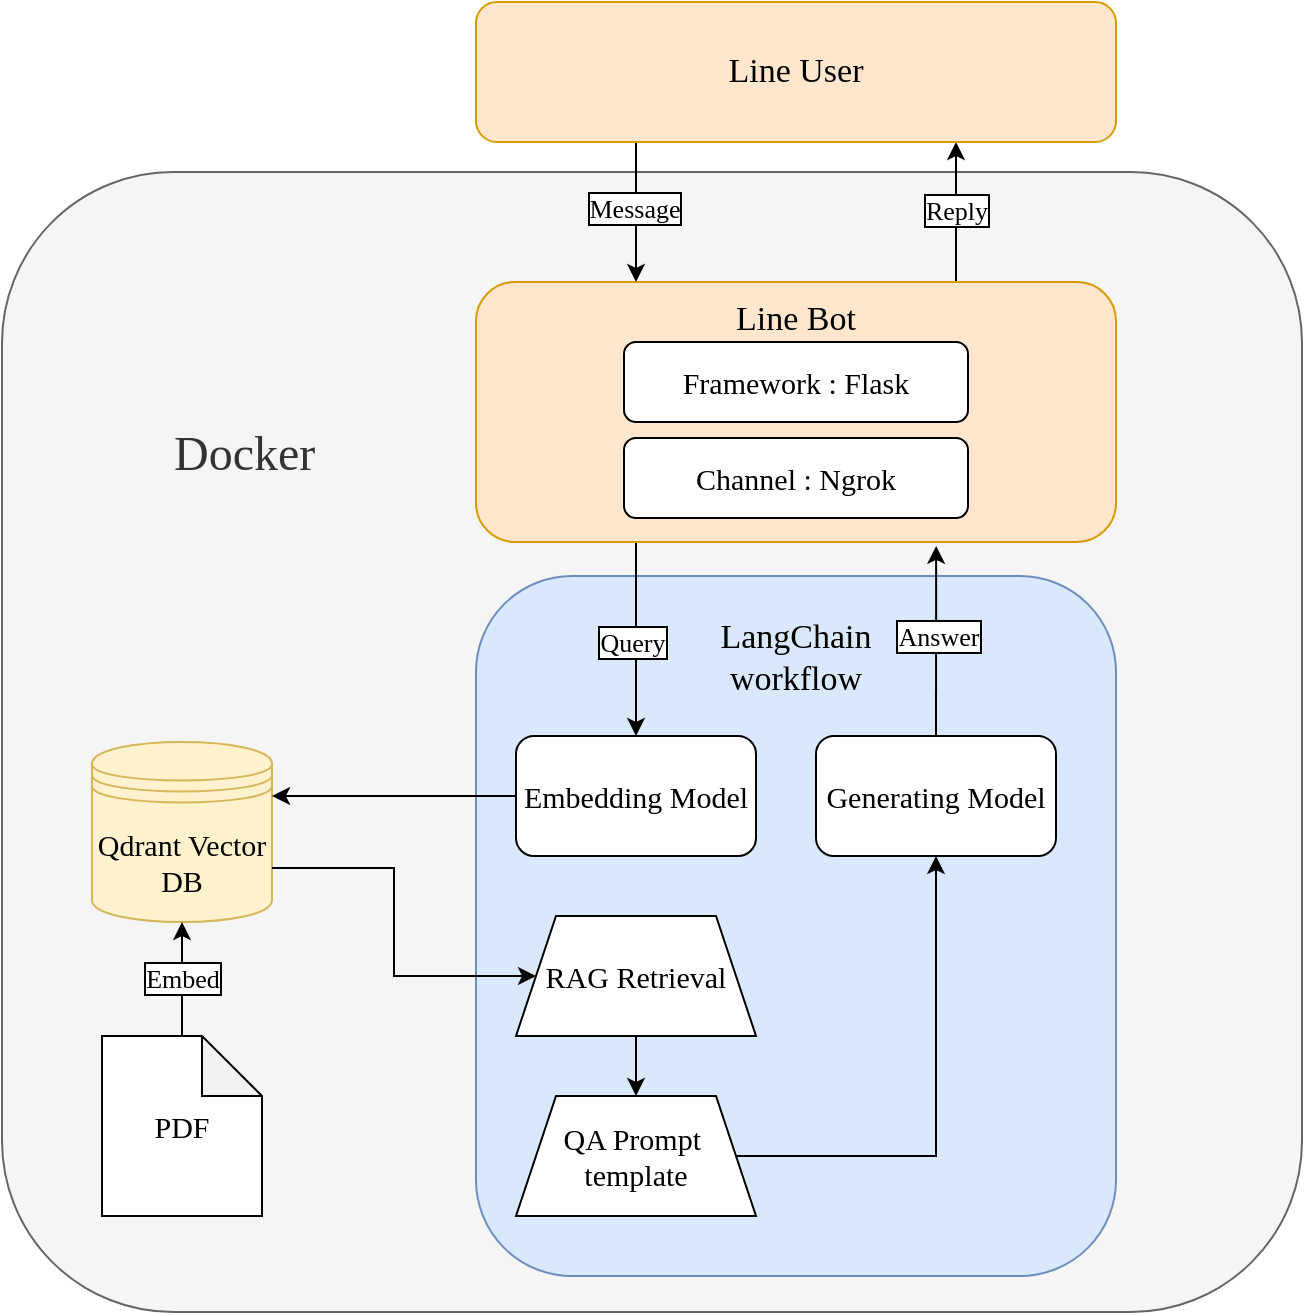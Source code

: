 <mxfile>
    <diagram id="A0h8bd-wMndcBcNJOBjC" name="Page-1">
        <mxGraphModel dx="746" dy="499" grid="1" gridSize="10" guides="1" tooltips="1" connect="1" arrows="1" fold="1" page="1" pageScale="1" pageWidth="850" pageHeight="1100" math="0" shadow="0">
            <root>
                <mxCell id="0"/>
                <mxCell id="1" parent="0"/>
                <mxCell id="52" value="&lt;font face=&quot;Times New Roman&quot; style=&quot;font-size: 24px;&quot;&gt;&amp;nbsp; &amp;nbsp; &amp;nbsp; &amp;nbsp; &amp;nbsp; &amp;nbsp; &amp;nbsp; Docker&lt;/font&gt;&lt;div&gt;&lt;font face=&quot;Times New Roman&quot; style=&quot;font-size: 24px;&quot;&gt;&lt;br&gt;&lt;/font&gt;&lt;/div&gt;&lt;div&gt;&lt;font face=&quot;Times New Roman&quot; style=&quot;font-size: 24px;&quot;&gt;&lt;br&gt;&lt;/font&gt;&lt;/div&gt;&lt;div&gt;&lt;font face=&quot;Times New Roman&quot; style=&quot;font-size: 24px;&quot;&gt;&lt;br&gt;&lt;/font&gt;&lt;/div&gt;&lt;div&gt;&lt;font face=&quot;Times New Roman&quot; style=&quot;font-size: 24px;&quot;&gt;&lt;br&gt;&lt;/font&gt;&lt;/div&gt;&lt;div&gt;&lt;font face=&quot;Times New Roman&quot; style=&quot;font-size: 24px;&quot;&gt;&lt;br&gt;&lt;/font&gt;&lt;/div&gt;&lt;div&gt;&lt;font face=&quot;Times New Roman&quot; style=&quot;font-size: 24px;&quot;&gt;&lt;br&gt;&lt;/font&gt;&lt;/div&gt;&lt;div&gt;&lt;font face=&quot;Times New Roman&quot; style=&quot;font-size: 24px;&quot;&gt;&lt;br&gt;&lt;/font&gt;&lt;/div&gt;&lt;div&gt;&lt;font face=&quot;Times New Roman&quot; style=&quot;font-size: 24px;&quot;&gt;&lt;br&gt;&lt;/font&gt;&lt;/div&gt;&lt;div&gt;&lt;font face=&quot;Times New Roman&quot; style=&quot;font-size: 24px;&quot;&gt;&lt;br&gt;&lt;/font&gt;&lt;/div&gt;&lt;div&gt;&lt;font face=&quot;Times New Roman&quot; style=&quot;font-size: 24px;&quot;&gt;&lt;br&gt;&lt;/font&gt;&lt;/div&gt;" style="rounded=1;whiteSpace=wrap;html=1;fillColor=#f5f5f5;fontColor=#333333;strokeColor=#666666;align=left;" vertex="1" parent="1">
                    <mxGeometry x="150" y="105" width="650" height="570" as="geometry"/>
                </mxCell>
                <mxCell id="33" value="&lt;font style=&quot;&quot;&gt;&lt;font style=&quot;font-size: 15px;&quot; face=&quot;Times New Roman&quot;&gt;Qdrant Vector DB&lt;/font&gt;&lt;br&gt;&lt;/font&gt;" style="shape=datastore;fillStyle=auto;fillColor=#fff2cc;strokeColor=#d6b656;fontColor=default;labelBorderColor=none;textShadow=0;labelBackgroundColor=none;whiteSpace=wrap;html=1;" parent="1" vertex="1">
                    <mxGeometry x="195" y="390" width="90" height="90" as="geometry"/>
                </mxCell>
                <mxCell id="43" style="edgeStyle=none;html=1;exitX=0.5;exitY=0;exitDx=0;exitDy=0;exitPerimeter=0;entryX=0.5;entryY=1;entryDx=0;entryDy=0;" parent="1" source="3" target="33" edge="1">
                    <mxGeometry relative="1" as="geometry"/>
                </mxCell>
                <mxCell id="48" value="&lt;font style=&quot;font-size: 13px;&quot; face=&quot;Times New Roman&quot;&gt;Embed&lt;/font&gt;" style="edgeLabel;html=1;align=center;verticalAlign=middle;resizable=0;points=[];labelBorderColor=default;" parent="43" vertex="1" connectable="0">
                    <mxGeometry x="0.016" relative="1" as="geometry">
                        <mxPoint as="offset"/>
                    </mxGeometry>
                </mxCell>
                <mxCell id="3" value="&lt;font face=&quot;Times New Roman&quot; style=&quot;font-size: 15px;&quot;&gt;PDF&lt;/font&gt;" style="shape=note;whiteSpace=wrap;html=1;backgroundOutline=1;darkOpacity=0.05;" parent="1" vertex="1">
                    <mxGeometry x="200" y="537" width="80" height="90" as="geometry"/>
                </mxCell>
                <mxCell id="6" value="&lt;div style=&quot;&quot;&gt;&lt;span style=&quot;background-color: transparent;&quot;&gt;&lt;font face=&quot;Times New Roman&quot; style=&quot;font-size: 17px;&quot;&gt;LangChain&lt;/font&gt;&lt;/span&gt;&lt;/div&gt;&lt;div style=&quot;&quot;&gt;&lt;span style=&quot;background-color: transparent;&quot;&gt;&lt;font face=&quot;Times New Roman&quot; style=&quot;font-size: 17px;&quot;&gt;workflow&lt;/font&gt;&lt;/span&gt;&lt;/div&gt;&lt;div style=&quot;&quot;&gt;&lt;span style=&quot;background-color: transparent;&quot;&gt;&lt;font face=&quot;Times New Roman&quot; style=&quot;font-size: 17px;&quot;&gt;&lt;br&gt;&lt;/font&gt;&lt;/span&gt;&lt;/div&gt;&lt;div style=&quot;&quot;&gt;&lt;span style=&quot;background-color: transparent;&quot;&gt;&lt;font face=&quot;Times New Roman&quot; style=&quot;font-size: 17px;&quot;&gt;&lt;br&gt;&lt;/font&gt;&lt;/span&gt;&lt;/div&gt;&lt;div style=&quot;&quot;&gt;&lt;span style=&quot;background-color: transparent;&quot;&gt;&lt;font face=&quot;Times New Roman&quot; style=&quot;font-size: 17px;&quot;&gt;&lt;br&gt;&lt;/font&gt;&lt;/span&gt;&lt;/div&gt;&lt;div style=&quot;&quot;&gt;&lt;span style=&quot;background-color: transparent;&quot;&gt;&lt;font face=&quot;Times New Roman&quot; style=&quot;font-size: 17px;&quot;&gt;&lt;br&gt;&lt;/font&gt;&lt;/span&gt;&lt;/div&gt;&lt;div style=&quot;&quot;&gt;&lt;span style=&quot;background-color: transparent;&quot;&gt;&lt;font face=&quot;Times New Roman&quot; style=&quot;font-size: 17px;&quot;&gt;&lt;br&gt;&lt;/font&gt;&lt;/span&gt;&lt;/div&gt;&lt;div style=&quot;&quot;&gt;&lt;span style=&quot;background-color: transparent;&quot;&gt;&lt;font face=&quot;Times New Roman&quot; style=&quot;font-size: 17px;&quot;&gt;&lt;br&gt;&lt;/font&gt;&lt;/span&gt;&lt;/div&gt;&lt;div style=&quot;&quot;&gt;&lt;span style=&quot;background-color: transparent;&quot;&gt;&lt;font face=&quot;Times New Roman&quot; style=&quot;font-size: 17px;&quot;&gt;&lt;br&gt;&lt;/font&gt;&lt;/span&gt;&lt;/div&gt;&lt;div style=&quot;&quot;&gt;&lt;span style=&quot;background-color: transparent;&quot;&gt;&lt;font face=&quot;Times New Roman&quot; style=&quot;font-size: 17px;&quot;&gt;&lt;br&gt;&lt;/font&gt;&lt;/span&gt;&lt;/div&gt;&lt;div style=&quot;&quot;&gt;&lt;span style=&quot;background-color: transparent;&quot;&gt;&lt;font face=&quot;Times New Roman&quot; style=&quot;font-size: 17px;&quot;&gt;&lt;br&gt;&lt;/font&gt;&lt;/span&gt;&lt;/div&gt;&lt;div style=&quot;&quot;&gt;&lt;span style=&quot;background-color: transparent;&quot;&gt;&lt;font face=&quot;Times New Roman&quot; style=&quot;font-size: 17px;&quot;&gt;&lt;br&gt;&lt;/font&gt;&lt;/span&gt;&lt;/div&gt;&lt;div style=&quot;&quot;&gt;&lt;span style=&quot;background-color: transparent;&quot;&gt;&lt;font face=&quot;Times New Roman&quot; style=&quot;font-size: 17px;&quot;&gt;&lt;br&gt;&lt;/font&gt;&lt;/span&gt;&lt;/div&gt;&lt;div style=&quot;&quot;&gt;&lt;font face=&quot;Times New Roman&quot;&gt;&lt;br&gt;&lt;/font&gt;&lt;/div&gt;&lt;div style=&quot;&quot;&gt;&lt;font face=&quot;Times New Roman&quot;&gt;&lt;br&gt;&lt;/font&gt;&lt;/div&gt;&lt;div style=&quot;&quot;&gt;&lt;br&gt;&lt;/div&gt;" style="rounded=1;whiteSpace=wrap;html=1;align=center;fillColor=#dae8fc;strokeColor=#6c8ebf;fillStyle=auto;" parent="1" vertex="1">
                    <mxGeometry x="387" y="307" width="320" height="350" as="geometry"/>
                </mxCell>
                <mxCell id="46" style="edgeStyle=none;html=1;exitX=0;exitY=0.5;exitDx=0;exitDy=0;entryX=1;entryY=0.3;entryDx=0;entryDy=0;" parent="1" source="7" target="33" edge="1">
                    <mxGeometry relative="1" as="geometry"/>
                </mxCell>
                <mxCell id="7" value="&lt;font face=&quot;Times New Roman&quot; style=&quot;font-size: 15px;&quot;&gt;Embedding Model&lt;/font&gt;" style="rounded=1;whiteSpace=wrap;html=1;" parent="1" vertex="1">
                    <mxGeometry x="407" y="387" width="120" height="60" as="geometry"/>
                </mxCell>
                <mxCell id="17" style="edgeStyle=none;html=1;exitX=0.5;exitY=1;exitDx=0;exitDy=0;entryX=0.5;entryY=0;entryDx=0;entryDy=0;" parent="1" source="14" target="16" edge="1">
                    <mxGeometry relative="1" as="geometry"/>
                </mxCell>
                <mxCell id="14" value="&lt;font face=&quot;Times New Roman&quot; style=&quot;font-size: 15px;&quot;&gt;RAG Retrieval&lt;/font&gt;" style="shape=trapezoid;perimeter=trapezoidPerimeter;whiteSpace=wrap;html=1;fixedSize=1;" parent="1" vertex="1">
                    <mxGeometry x="407" y="477" width="120" height="60" as="geometry"/>
                </mxCell>
                <mxCell id="20" style="edgeStyle=orthogonalEdgeStyle;html=1;exitX=1;exitY=0.5;exitDx=0;exitDy=0;entryX=0.5;entryY=1;entryDx=0;entryDy=0;rounded=0;curved=0;" parent="1" source="16" target="18" edge="1">
                    <mxGeometry relative="1" as="geometry"/>
                </mxCell>
                <mxCell id="16" value="&lt;font face=&quot;Times New Roman&quot; style=&quot;font-size: 15px;&quot;&gt;QA Prompt&amp;nbsp;&lt;/font&gt;&lt;div&gt;&lt;font face=&quot;Times New Roman&quot; style=&quot;font-size: 15px;&quot;&gt;template&lt;/font&gt;&lt;/div&gt;" style="shape=trapezoid;perimeter=trapezoidPerimeter;whiteSpace=wrap;html=1;fixedSize=1;" parent="1" vertex="1">
                    <mxGeometry x="407" y="567" width="120" height="60" as="geometry"/>
                </mxCell>
                <mxCell id="18" value="&lt;font face=&quot;Times New Roman&quot; style=&quot;font-size: 15px;&quot;&gt;Generating Model&lt;/font&gt;" style="rounded=1;whiteSpace=wrap;html=1;" parent="1" vertex="1">
                    <mxGeometry x="557" y="387" width="120" height="60" as="geometry"/>
                </mxCell>
                <mxCell id="22" style="edgeStyle=none;html=1;exitX=0.25;exitY=1;exitDx=0;exitDy=0;" parent="1" source="21" target="7" edge="1">
                    <mxGeometry relative="1" as="geometry"/>
                </mxCell>
                <mxCell id="30" value="&lt;font face=&quot;Times New Roman&quot; style=&quot;font-size: 13px;&quot;&gt;Query&lt;/font&gt;" style="edgeLabel;html=1;align=center;verticalAlign=middle;resizable=0;points=[];labelBorderColor=default;" parent="22" vertex="1" connectable="0">
                    <mxGeometry x="0.024" y="-2" relative="1" as="geometry">
                        <mxPoint as="offset"/>
                    </mxGeometry>
                </mxCell>
                <mxCell id="26" style="edgeStyle=none;html=1;exitX=0.75;exitY=0;exitDx=0;exitDy=0;entryX=0.75;entryY=1;entryDx=0;entryDy=0;" parent="1" source="21" target="24" edge="1">
                    <mxGeometry relative="1" as="geometry"/>
                </mxCell>
                <mxCell id="28" value="&lt;font face=&quot;Times New Roman&quot; style=&quot;font-size: 13px;&quot;&gt;Reply&lt;/font&gt;" style="edgeLabel;html=1;align=center;verticalAlign=middle;resizable=0;points=[];labelBorderColor=default;" parent="26" vertex="1" connectable="0">
                    <mxGeometry x="0.033" relative="1" as="geometry">
                        <mxPoint as="offset"/>
                    </mxGeometry>
                </mxCell>
                <mxCell id="21" value="&lt;font face=&quot;Times New Roman&quot; style=&quot;font-size: 17px;&quot;&gt;Line Bot&lt;/font&gt;&lt;div&gt;&lt;font face=&quot;Times New Roman&quot; style=&quot;font-size: 17px;&quot;&gt;&lt;br&gt;&lt;/font&gt;&lt;/div&gt;&lt;div&gt;&lt;br&gt;&lt;/div&gt;&lt;div&gt;&lt;br&gt;&lt;/div&gt;&lt;div&gt;&lt;br&gt;&lt;/div&gt;&lt;div&gt;&lt;br&gt;&lt;/div&gt;&lt;div&gt;&lt;br&gt;&lt;/div&gt;" style="rounded=1;whiteSpace=wrap;html=1;fillColor=#ffe6cc;strokeColor=#d79b00;" parent="1" vertex="1">
                    <mxGeometry x="387" y="160" width="320" height="130" as="geometry"/>
                </mxCell>
                <mxCell id="23" style="edgeStyle=none;html=1;exitX=0.5;exitY=0;exitDx=0;exitDy=0;entryX=0.719;entryY=1.015;entryDx=0;entryDy=0;entryPerimeter=0;" parent="1" source="18" target="21" edge="1">
                    <mxGeometry relative="1" as="geometry"/>
                </mxCell>
                <mxCell id="31" value="&lt;font face=&quot;Times New Roman&quot; style=&quot;font-size: 13px;&quot;&gt;Answer&lt;/font&gt;" style="edgeLabel;html=1;align=center;verticalAlign=middle;resizable=0;points=[];labelBorderColor=default;" parent="23" vertex="1" connectable="0">
                    <mxGeometry x="0.049" y="-1" relative="1" as="geometry">
                        <mxPoint as="offset"/>
                    </mxGeometry>
                </mxCell>
                <mxCell id="25" style="edgeStyle=none;html=1;exitX=0.25;exitY=1;exitDx=0;exitDy=0;entryX=0.25;entryY=0;entryDx=0;entryDy=0;" parent="1" source="24" target="21" edge="1">
                    <mxGeometry relative="1" as="geometry"/>
                </mxCell>
                <mxCell id="27" value="&lt;font face=&quot;Times New Roman&quot; style=&quot;font-size: 13px;&quot;&gt;Message&lt;/font&gt;" style="edgeLabel;html=1;align=center;verticalAlign=middle;resizable=0;points=[];labelBorderColor=default;" parent="25" vertex="1" connectable="0">
                    <mxGeometry x="-0.067" y="-1" relative="1" as="geometry">
                        <mxPoint as="offset"/>
                    </mxGeometry>
                </mxCell>
                <mxCell id="24" value="&lt;font face=&quot;Times New Roman&quot; style=&quot;font-size: 17px;&quot;&gt;Line User&lt;/font&gt;" style="rounded=1;whiteSpace=wrap;html=1;fillColor=#ffe6cc;strokeColor=#d79b00;" parent="1" vertex="1">
                    <mxGeometry x="387" y="20" width="320" height="70" as="geometry"/>
                </mxCell>
                <mxCell id="47" style="edgeStyle=orthogonalEdgeStyle;html=1;exitX=1;exitY=0.7;exitDx=0;exitDy=0;entryX=0;entryY=0.5;entryDx=0;entryDy=0;rounded=0;curved=0;" parent="1" source="33" target="14" edge="1">
                    <mxGeometry relative="1" as="geometry"/>
                </mxCell>
                <mxCell id="50" value="&lt;font face=&quot;Times New Roman&quot; style=&quot;font-size: 15px;&quot;&gt;Framework : Flask&lt;/font&gt;" style="rounded=1;whiteSpace=wrap;html=1;" vertex="1" parent="1">
                    <mxGeometry x="461" y="190" width="172" height="40" as="geometry"/>
                </mxCell>
                <mxCell id="51" value="&lt;font face=&quot;Times New Roman&quot; style=&quot;font-size: 15px;&quot;&gt;Channel : Ngrok&lt;/font&gt;" style="rounded=1;whiteSpace=wrap;html=1;" vertex="1" parent="1">
                    <mxGeometry x="461" y="238" width="172" height="40" as="geometry"/>
                </mxCell>
            </root>
        </mxGraphModel>
    </diagram>
</mxfile>